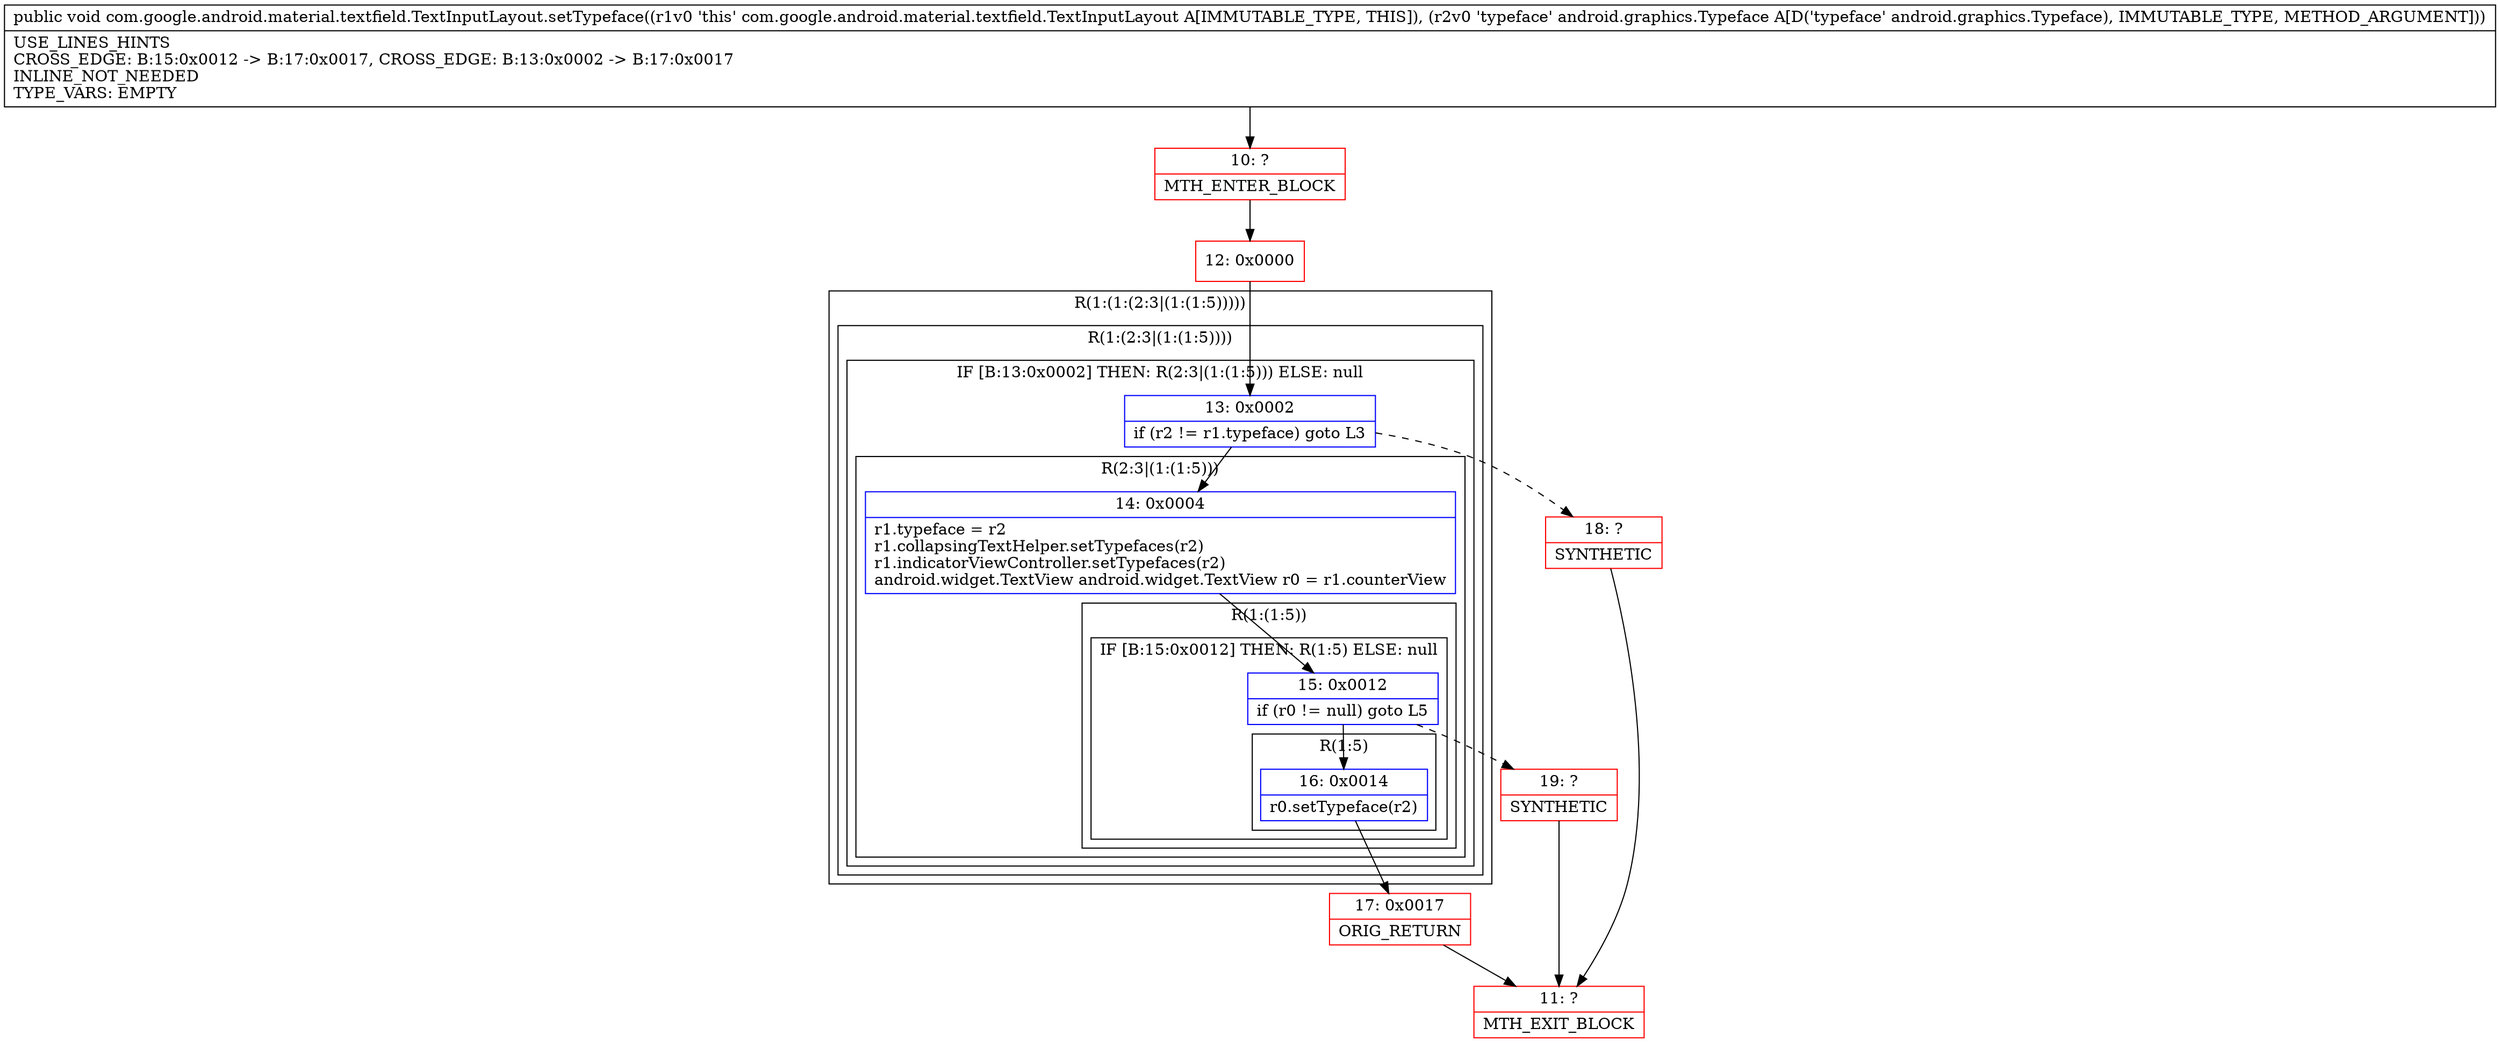digraph "CFG forcom.google.android.material.textfield.TextInputLayout.setTypeface(Landroid\/graphics\/Typeface;)V" {
subgraph cluster_Region_1458588086 {
label = "R(1:(1:(2:3|(1:(1:5)))))";
node [shape=record,color=blue];
subgraph cluster_Region_1078328214 {
label = "R(1:(2:3|(1:(1:5))))";
node [shape=record,color=blue];
subgraph cluster_IfRegion_154457852 {
label = "IF [B:13:0x0002] THEN: R(2:3|(1:(1:5))) ELSE: null";
node [shape=record,color=blue];
Node_13 [shape=record,label="{13\:\ 0x0002|if (r2 != r1.typeface) goto L3\l}"];
subgraph cluster_Region_881628285 {
label = "R(2:3|(1:(1:5)))";
node [shape=record,color=blue];
Node_14 [shape=record,label="{14\:\ 0x0004|r1.typeface = r2\lr1.collapsingTextHelper.setTypefaces(r2)\lr1.indicatorViewController.setTypefaces(r2)\landroid.widget.TextView android.widget.TextView r0 = r1.counterView\l}"];
subgraph cluster_Region_1577054826 {
label = "R(1:(1:5))";
node [shape=record,color=blue];
subgraph cluster_IfRegion_1592237352 {
label = "IF [B:15:0x0012] THEN: R(1:5) ELSE: null";
node [shape=record,color=blue];
Node_15 [shape=record,label="{15\:\ 0x0012|if (r0 != null) goto L5\l}"];
subgraph cluster_Region_642295648 {
label = "R(1:5)";
node [shape=record,color=blue];
Node_16 [shape=record,label="{16\:\ 0x0014|r0.setTypeface(r2)\l}"];
}
}
}
}
}
}
}
Node_10 [shape=record,color=red,label="{10\:\ ?|MTH_ENTER_BLOCK\l}"];
Node_12 [shape=record,color=red,label="{12\:\ 0x0000}"];
Node_17 [shape=record,color=red,label="{17\:\ 0x0017|ORIG_RETURN\l}"];
Node_11 [shape=record,color=red,label="{11\:\ ?|MTH_EXIT_BLOCK\l}"];
Node_19 [shape=record,color=red,label="{19\:\ ?|SYNTHETIC\l}"];
Node_18 [shape=record,color=red,label="{18\:\ ?|SYNTHETIC\l}"];
MethodNode[shape=record,label="{public void com.google.android.material.textfield.TextInputLayout.setTypeface((r1v0 'this' com.google.android.material.textfield.TextInputLayout A[IMMUTABLE_TYPE, THIS]), (r2v0 'typeface' android.graphics.Typeface A[D('typeface' android.graphics.Typeface), IMMUTABLE_TYPE, METHOD_ARGUMENT]))  | USE_LINES_HINTS\lCROSS_EDGE: B:15:0x0012 \-\> B:17:0x0017, CROSS_EDGE: B:13:0x0002 \-\> B:17:0x0017\lINLINE_NOT_NEEDED\lTYPE_VARS: EMPTY\l}"];
MethodNode -> Node_10;Node_13 -> Node_14;
Node_13 -> Node_18[style=dashed];
Node_14 -> Node_15;
Node_15 -> Node_16;
Node_15 -> Node_19[style=dashed];
Node_16 -> Node_17;
Node_10 -> Node_12;
Node_12 -> Node_13;
Node_17 -> Node_11;
Node_19 -> Node_11;
Node_18 -> Node_11;
}

